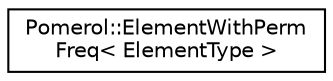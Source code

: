 digraph "Graphical Class Hierarchy"
{
  edge [fontname="Helvetica",fontsize="10",labelfontname="Helvetica",labelfontsize="10"];
  node [fontname="Helvetica",fontsize="10",shape=record];
  rankdir="LR";
  Node0 [label="Pomerol::ElementWithPerm\lFreq\< ElementType \>",height=0.2,width=0.4,color="black", fillcolor="white", style="filled",URL="$struct_pomerol_1_1_element_with_perm_freq.html",tooltip="A decorator that permutes indices of Matsubara frequencies in calls to operator(). "];
}
